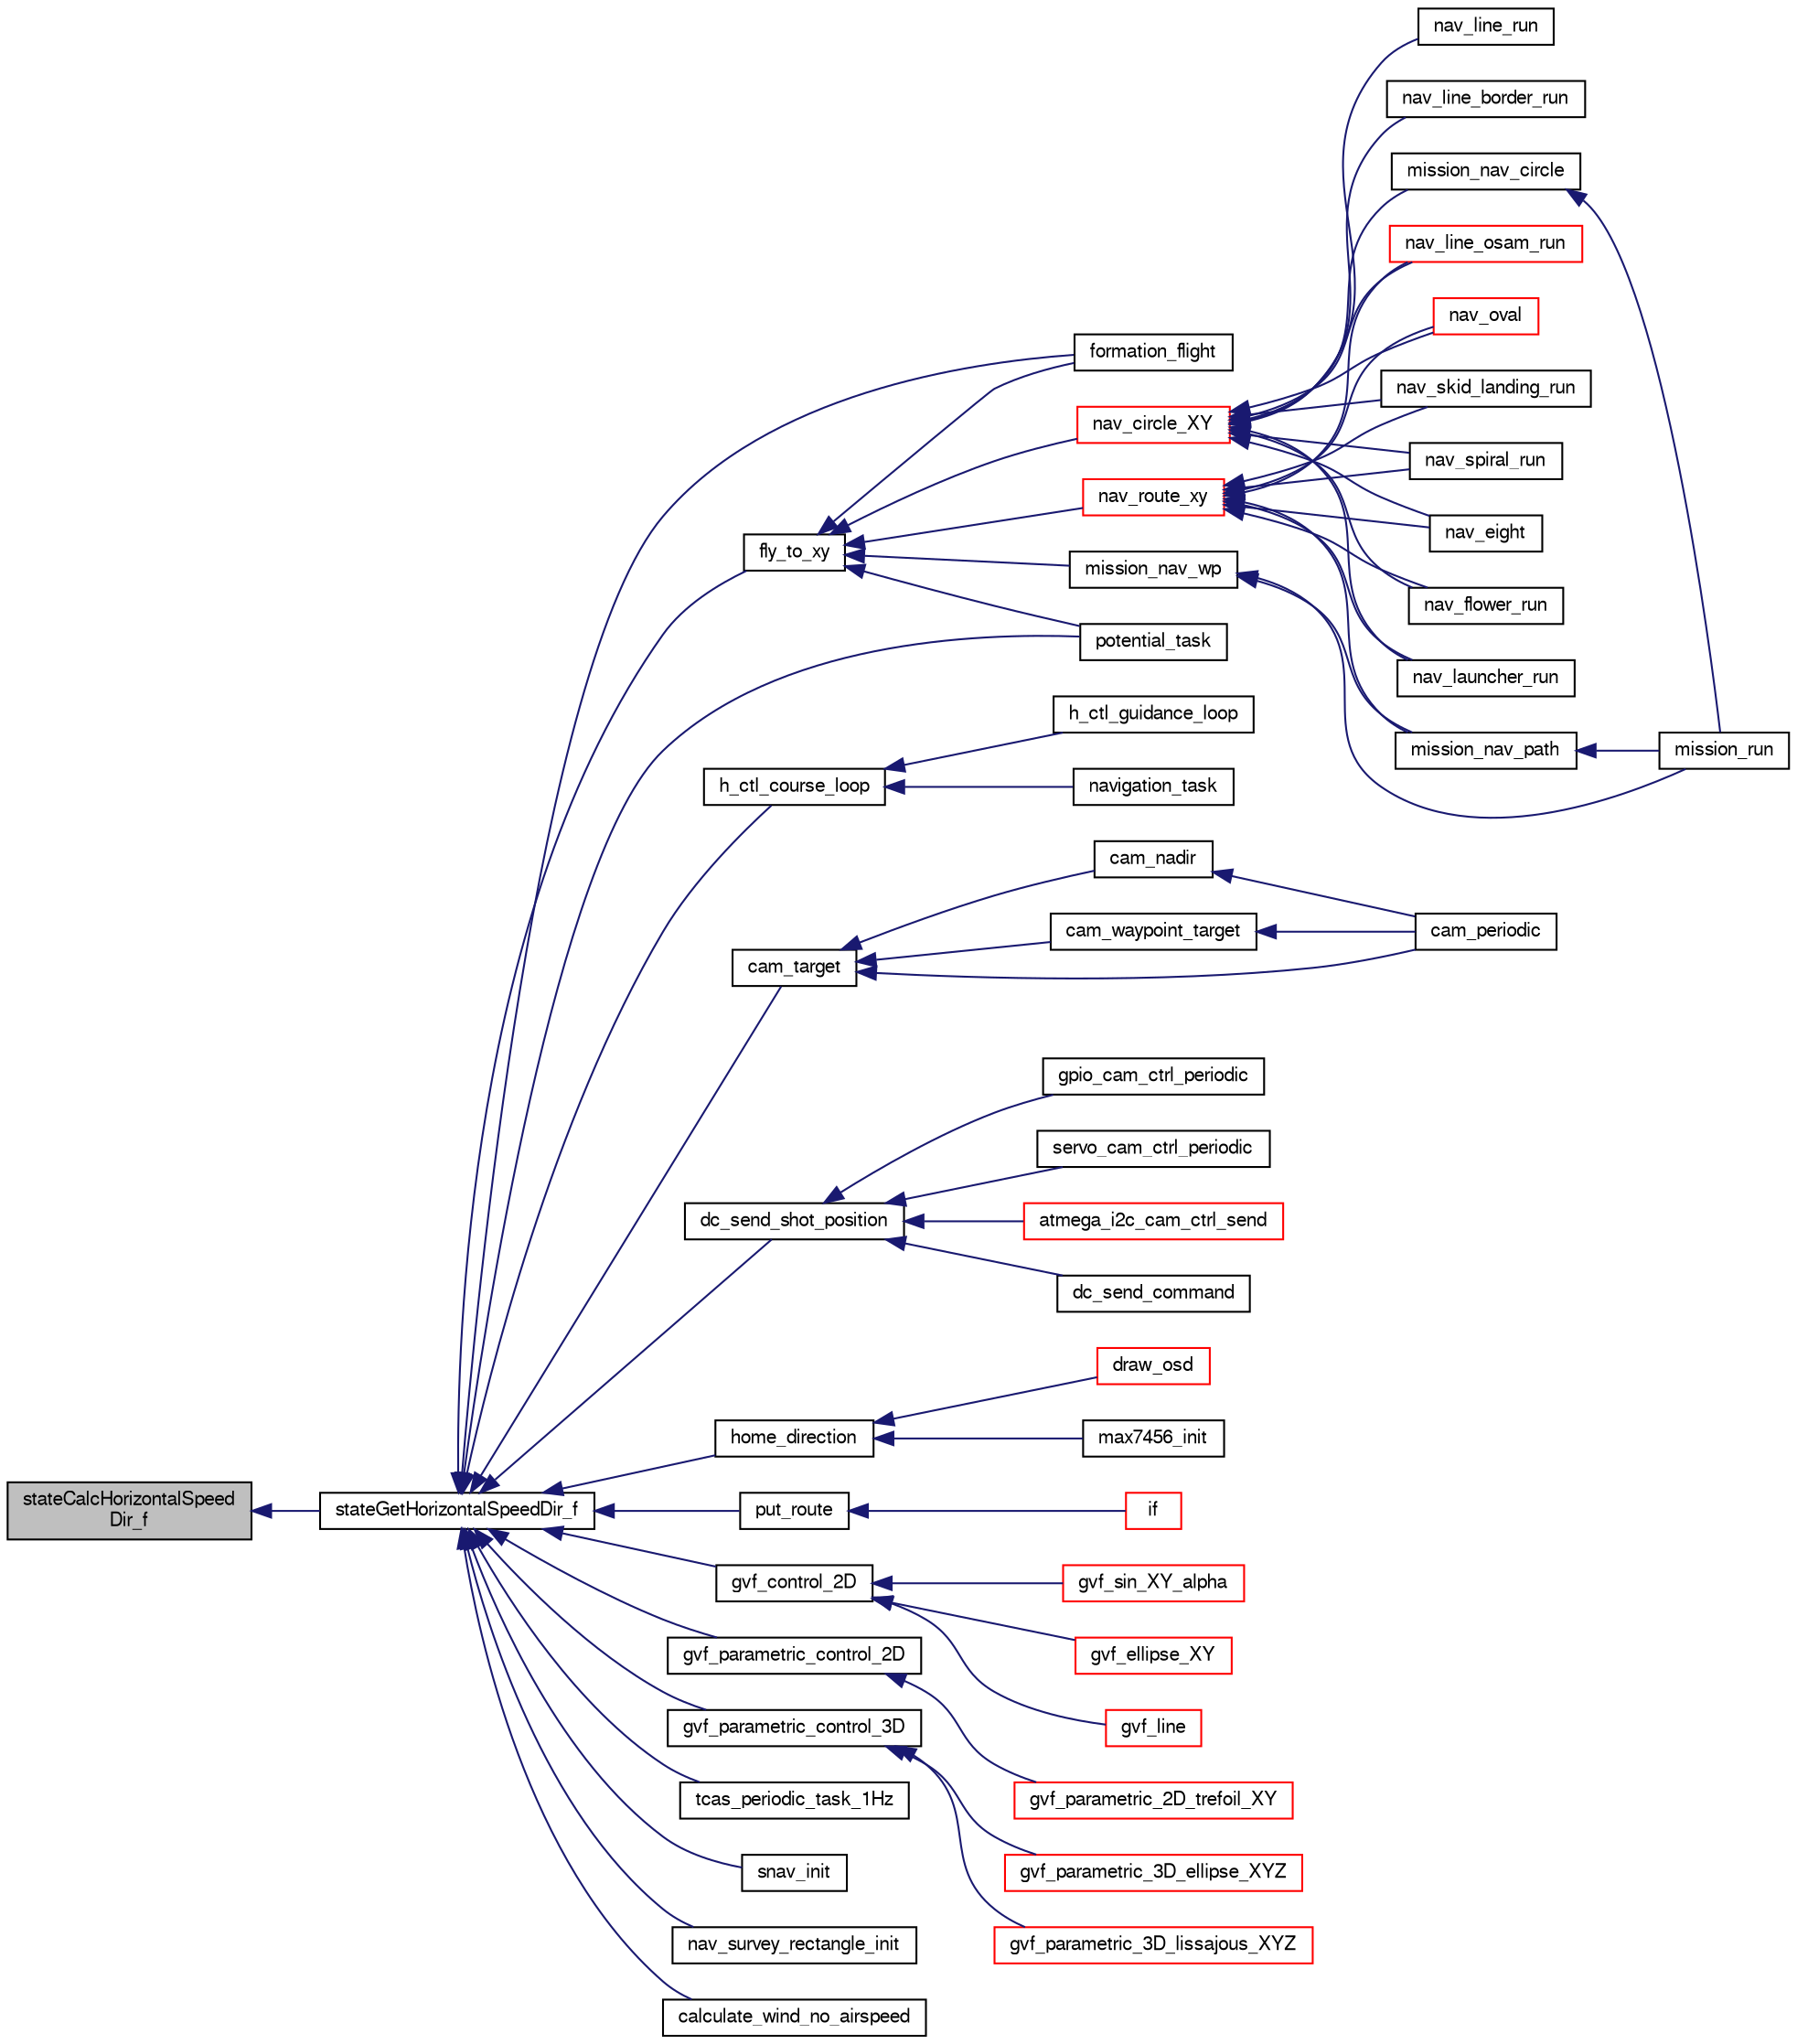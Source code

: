 digraph "stateCalcHorizontalSpeedDir_f"
{
  edge [fontname="FreeSans",fontsize="10",labelfontname="FreeSans",labelfontsize="10"];
  node [fontname="FreeSans",fontsize="10",shape=record];
  rankdir="LR";
  Node1 [label="stateCalcHorizontalSpeed\lDir_f",height=0.2,width=0.4,color="black", fillcolor="grey75", style="filled", fontcolor="black"];
  Node1 -> Node2 [dir="back",color="midnightblue",fontsize="10",style="solid",fontname="FreeSans"];
  Node2 [label="stateGetHorizontalSpeedDir_f",height=0.2,width=0.4,color="black", fillcolor="white", style="filled",URL="$group__state__velocity.html#ga6f8b83126a235daea584aa9ce97f7fac",tooltip="Get dir of horizontal ground speed (float). "];
  Node2 -> Node3 [dir="back",color="midnightblue",fontsize="10",style="solid",fontname="FreeSans"];
  Node3 [label="fly_to_xy",height=0.2,width=0.4,color="black", fillcolor="white", style="filled",URL="$nav_8h.html#ae9d11d2e378b23ecbee86419cbf341f0",tooltip="Computes desired_x, desired_y and desired_course. "];
  Node3 -> Node4 [dir="back",color="midnightblue",fontsize="10",style="solid",fontname="FreeSans"];
  Node4 [label="formation_flight",height=0.2,width=0.4,color="black", fillcolor="white", style="filled",URL="$formation_8h.html#a18de0c4f9e864cb4db84458b33b463dd"];
  Node3 -> Node5 [dir="back",color="midnightblue",fontsize="10",style="solid",fontname="FreeSans"];
  Node5 [label="mission_nav_wp",height=0.2,width=0.4,color="black", fillcolor="white", style="filled",URL="$mission__fw__nav_8c.html#a5b713af884d7efa78b467f7f7976943a",tooltip="Navigation function to a single waypoint. "];
  Node5 -> Node6 [dir="back",color="midnightblue",fontsize="10",style="solid",fontname="FreeSans"];
  Node6 [label="mission_nav_path",height=0.2,width=0.4,color="black", fillcolor="white", style="filled",URL="$mission__fw__nav_8c.html#a9374b1336f206b0728d9d85f11d47ec5",tooltip="Navigation function along a path. "];
  Node6 -> Node7 [dir="back",color="midnightblue",fontsize="10",style="solid",fontname="FreeSans"];
  Node7 [label="mission_run",height=0.2,width=0.4,color="black", fillcolor="white", style="filled",URL="$mission__fw__nav_8c.html#a77c170761e804706933b8eccce1e93ea",tooltip="Run mission. "];
  Node5 -> Node7 [dir="back",color="midnightblue",fontsize="10",style="solid",fontname="FreeSans"];
  Node3 -> Node8 [dir="back",color="midnightblue",fontsize="10",style="solid",fontname="FreeSans"];
  Node8 [label="nav_circle_XY",height=0.2,width=0.4,color="red", fillcolor="white", style="filled",URL="$nav_8h.html#ad1b9d2e8da4a32477ca8bedc0bca86fe",tooltip="Angle from center to mobile. "];
  Node8 -> Node9 [dir="back",color="midnightblue",fontsize="10",style="solid",fontname="FreeSans"];
  Node9 [label="mission_nav_circle",height=0.2,width=0.4,color="black", fillcolor="white", style="filled",URL="$mission__fw__nav_8c.html#a90ebe3cf9de0e38023ac1fb7f3b06f0c",tooltip="Navigation function on a circle. "];
  Node9 -> Node7 [dir="back",color="midnightblue",fontsize="10",style="solid",fontname="FreeSans"];
  Node8 -> Node10 [dir="back",color="midnightblue",fontsize="10",style="solid",fontname="FreeSans"];
  Node10 [label="nav_eight",height=0.2,width=0.4,color="black", fillcolor="white", style="filled",URL="$nav_8h.html#a083964068940390afc5e6621f015c19f",tooltip="Navigation along a figure 8. "];
  Node8 -> Node11 [dir="back",color="midnightblue",fontsize="10",style="solid",fontname="FreeSans"];
  Node11 [label="nav_flower_run",height=0.2,width=0.4,color="black", fillcolor="white", style="filled",URL="$nav__flower_8h.html#a6d71597b4b26b2c8f393f9621972e463"];
  Node8 -> Node12 [dir="back",color="midnightblue",fontsize="10",style="solid",fontname="FreeSans"];
  Node12 [label="nav_launcher_run",height=0.2,width=0.4,color="black", fillcolor="white", style="filled",URL="$nav__launcher_8h.html#ab48c9dc5c6e69f766e06e1c07e230a60"];
  Node8 -> Node13 [dir="back",color="midnightblue",fontsize="10",style="solid",fontname="FreeSans"];
  Node13 [label="nav_line_border_run",height=0.2,width=0.4,color="black", fillcolor="white", style="filled",URL="$nav__line__border_8h.html#ac2fa70e449c4cb7c9c8ef963f182a347"];
  Node8 -> Node14 [dir="back",color="midnightblue",fontsize="10",style="solid",fontname="FreeSans"];
  Node14 [label="nav_line_osam_run",height=0.2,width=0.4,color="red", fillcolor="white", style="filled",URL="$nav__line__osam_8h.html#aeb4d92a3eb13b8b2e4bdac64e0bc86cf"];
  Node8 -> Node15 [dir="back",color="midnightblue",fontsize="10",style="solid",fontname="FreeSans"];
  Node15 [label="nav_line_run",height=0.2,width=0.4,color="black", fillcolor="white", style="filled",URL="$nav__line_8h.html#a7232c16785cc7d5b20a77d94554506f7"];
  Node8 -> Node16 [dir="back",color="midnightblue",fontsize="10",style="solid",fontname="FreeSans"];
  Node16 [label="nav_oval",height=0.2,width=0.4,color="red", fillcolor="white", style="filled",URL="$rotorcraft_2navigation_8h.html#a5a4a7ec5d3cf1734dca01d87b3d1eef5",tooltip="Navigation along a figure O. "];
  Node8 -> Node17 [dir="back",color="midnightblue",fontsize="10",style="solid",fontname="FreeSans"];
  Node17 [label="nav_skid_landing_run",height=0.2,width=0.4,color="black", fillcolor="white", style="filled",URL="$nav__skid__landing_8h.html#a1da9c6326a3875826fe10de3b880f04c"];
  Node8 -> Node18 [dir="back",color="midnightblue",fontsize="10",style="solid",fontname="FreeSans"];
  Node18 [label="nav_spiral_run",height=0.2,width=0.4,color="black", fillcolor="white", style="filled",URL="$nav__spiral_8h.html#a816049b35ed5cc3424ab34f7e5ddf18a"];
  Node3 -> Node19 [dir="back",color="midnightblue",fontsize="10",style="solid",fontname="FreeSans"];
  Node19 [label="nav_route_xy",height=0.2,width=0.4,color="red", fillcolor="white", style="filled",URL="$nav_8h.html#ab4247c9f3dc0417690e1404add032cbe",tooltip="Computes the carrot position along the desired segment. "];
  Node19 -> Node6 [dir="back",color="midnightblue",fontsize="10",style="solid",fontname="FreeSans"];
  Node19 -> Node10 [dir="back",color="midnightblue",fontsize="10",style="solid",fontname="FreeSans"];
  Node19 -> Node11 [dir="back",color="midnightblue",fontsize="10",style="solid",fontname="FreeSans"];
  Node19 -> Node12 [dir="back",color="midnightblue",fontsize="10",style="solid",fontname="FreeSans"];
  Node19 -> Node14 [dir="back",color="midnightblue",fontsize="10",style="solid",fontname="FreeSans"];
  Node19 -> Node16 [dir="back",color="midnightblue",fontsize="10",style="solid",fontname="FreeSans"];
  Node19 -> Node17 [dir="back",color="midnightblue",fontsize="10",style="solid",fontname="FreeSans"];
  Node19 -> Node18 [dir="back",color="midnightblue",fontsize="10",style="solid",fontname="FreeSans"];
  Node3 -> Node20 [dir="back",color="midnightblue",fontsize="10",style="solid",fontname="FreeSans"];
  Node20 [label="potential_task",height=0.2,width=0.4,color="black", fillcolor="white", style="filled",URL="$potential_8h.html#a2ecae8ed4b80ccfece655453a56db7cd"];
  Node2 -> Node21 [dir="back",color="midnightblue",fontsize="10",style="solid",fontname="FreeSans"];
  Node21 [label="h_ctl_course_loop",height=0.2,width=0.4,color="black", fillcolor="white", style="filled",URL="$fixedwing_2stabilization_2stabilization__attitude_8h.html#a02ae04f0f1bbe7588572e87e3dadb381"];
  Node21 -> Node22 [dir="back",color="midnightblue",fontsize="10",style="solid",fontname="FreeSans"];
  Node22 [label="h_ctl_guidance_loop",height=0.2,width=0.4,color="black", fillcolor="white", style="filled",URL="$fixedwing_2guidance_2guidance__h_8h.html#a33f80a675c12489f29ccd436b4e6d25c",tooltip="General guidance logic This will call the proper control loops according to the sub-modes. "];
  Node21 -> Node23 [dir="back",color="midnightblue",fontsize="10",style="solid",fontname="FreeSans"];
  Node23 [label="navigation_task",height=0.2,width=0.4,color="black", fillcolor="white", style="filled",URL="$fixedwing_2autopilot__static_8h.html#a79f823520ea0823e20084686978281e6",tooltip="Control loops FIXME should be somewhere else. "];
  Node2 -> Node24 [dir="back",color="midnightblue",fontsize="10",style="solid",fontname="FreeSans"];
  Node24 [label="cam_target",height=0.2,width=0.4,color="black", fillcolor="white", style="filled",URL="$cam_8c.html#aab3da8ed719ee01699f50450b3df3b13",tooltip="Computes the right angles from target_x, target_y, target_alt. "];
  Node24 -> Node25 [dir="back",color="midnightblue",fontsize="10",style="solid",fontname="FreeSans"];
  Node25 [label="cam_nadir",height=0.2,width=0.4,color="black", fillcolor="white", style="filled",URL="$cam_8c.html#aa5c7c762b35b57ec479e6244f006c5d1",tooltip="Point straight down. "];
  Node25 -> Node26 [dir="back",color="midnightblue",fontsize="10",style="solid",fontname="FreeSans"];
  Node26 [label="cam_periodic",height=0.2,width=0.4,color="black", fillcolor="white", style="filled",URL="$cam_8h.html#a1ac78decc31cdd4c6b7584a8bf42d315",tooltip="For CAM_MODE_AC_TARGET mode. "];
  Node24 -> Node26 [dir="back",color="midnightblue",fontsize="10",style="solid",fontname="FreeSans"];
  Node24 -> Node27 [dir="back",color="midnightblue",fontsize="10",style="solid",fontname="FreeSans"];
  Node27 [label="cam_waypoint_target",height=0.2,width=0.4,color="black", fillcolor="white", style="filled",URL="$cam_8c.html#a91c2133236e62688f7acfe1ab9fe2f11"];
  Node27 -> Node26 [dir="back",color="midnightblue",fontsize="10",style="solid",fontname="FreeSans"];
  Node2 -> Node28 [dir="back",color="midnightblue",fontsize="10",style="solid",fontname="FreeSans"];
  Node28 [label="dc_send_shot_position",height=0.2,width=0.4,color="black", fillcolor="white", style="filled",URL="$dc_8h.html#aaf0625fed2e489322c40c4b2a1904e9a",tooltip="Send Down the coordinates of where the photo was taken. "];
  Node28 -> Node29 [dir="back",color="midnightblue",fontsize="10",style="solid",fontname="FreeSans"];
  Node29 [label="atmega_i2c_cam_ctrl_send",height=0.2,width=0.4,color="red", fillcolor="white", style="filled",URL="$atmega__i2c__cam__ctrl_8h.html#ad7c06f4d1c398ba41252eb2e7ecd1a85"];
  Node28 -> Node30 [dir="back",color="midnightblue",fontsize="10",style="solid",fontname="FreeSans"];
  Node30 [label="dc_send_command",height=0.2,width=0.4,color="black", fillcolor="white", style="filled",URL="$gpio__cam__ctrl_8c.html#a833f16388be36136f5d7d173200d5e95",tooltip="Send Command To Camera. "];
  Node28 -> Node31 [dir="back",color="midnightblue",fontsize="10",style="solid",fontname="FreeSans"];
  Node31 [label="gpio_cam_ctrl_periodic",height=0.2,width=0.4,color="black", fillcolor="white", style="filled",URL="$gpio__cam__ctrl_8h.html#a9ea235d04c38558097d37bc2dacdef1e",tooltip="Periodic. "];
  Node28 -> Node32 [dir="back",color="midnightblue",fontsize="10",style="solid",fontname="FreeSans"];
  Node32 [label="servo_cam_ctrl_periodic",height=0.2,width=0.4,color="black", fillcolor="white", style="filled",URL="$servo__cam__ctrl_8h.html#a8fb28d260287fc333f4d1e110a68db27"];
  Node2 -> Node33 [dir="back",color="midnightblue",fontsize="10",style="solid",fontname="FreeSans"];
  Node33 [label="home_direction",height=0.2,width=0.4,color="black", fillcolor="white", style="filled",URL="$max7456_8c.html#af647f85cf21dab23d18ac36c8beadd20"];
  Node33 -> Node34 [dir="back",color="midnightblue",fontsize="10",style="solid",fontname="FreeSans"];
  Node34 [label="draw_osd",height=0.2,width=0.4,color="red", fillcolor="white", style="filled",URL="$max7456_8c.html#a079837dac11983fe67050e136b0080e4"];
  Node33 -> Node35 [dir="back",color="midnightblue",fontsize="10",style="solid",fontname="FreeSans"];
  Node35 [label="max7456_init",height=0.2,width=0.4,color="black", fillcolor="white", style="filled",URL="$max7456_8h.html#a945116b36ac06fdbb6f4aef0c5e7f7ca"];
  Node2 -> Node36 [dir="back",color="midnightblue",fontsize="10",style="solid",fontname="FreeSans"];
  Node36 [label="put_route",height=0.2,width=0.4,color="black", fillcolor="white", style="filled",URL="$e__identification__fr_8c.html#ad697ac22d1fafd997a6033c81aac40c9"];
  Node36 -> Node37 [dir="back",color="midnightblue",fontsize="10",style="solid",fontname="FreeSans"];
  Node37 [label="if",height=0.2,width=0.4,color="red", fillcolor="white", style="filled",URL="$e__identification__fr_8c.html#a92cffae21318c1d983c63f3afa2a8d87"];
  Node2 -> Node38 [dir="back",color="midnightblue",fontsize="10",style="solid",fontname="FreeSans"];
  Node38 [label="gvf_control_2D",height=0.2,width=0.4,color="black", fillcolor="white", style="filled",URL="$gvf_8h.html#abb4d98f4686f18ac9111291ba7afda77"];
  Node38 -> Node39 [dir="back",color="midnightblue",fontsize="10",style="solid",fontname="FreeSans"];
  Node39 [label="gvf_ellipse_XY",height=0.2,width=0.4,color="red", fillcolor="white", style="filled",URL="$gvf_8h.html#ad4ac74c3e1ae77e925a16e7f6ca93c34"];
  Node38 -> Node40 [dir="back",color="midnightblue",fontsize="10",style="solid",fontname="FreeSans"];
  Node40 [label="gvf_line",height=0.2,width=0.4,color="red", fillcolor="white", style="filled",URL="$gvf_8c.html#aca22fe13ba4f5c352bb27b001010c43f"];
  Node38 -> Node41 [dir="back",color="midnightblue",fontsize="10",style="solid",fontname="FreeSans"];
  Node41 [label="gvf_sin_XY_alpha",height=0.2,width=0.4,color="red", fillcolor="white", style="filled",URL="$gvf_8h.html#a9af1a61d98cb2c59282573ecadeb364d"];
  Node2 -> Node42 [dir="back",color="midnightblue",fontsize="10",style="solid",fontname="FreeSans"];
  Node42 [label="gvf_parametric_control_2D",height=0.2,width=0.4,color="black", fillcolor="white", style="filled",URL="$gvf__parametric_8h.html#a0bf257db90fb490ee9a81e2b11bf4ff0"];
  Node42 -> Node43 [dir="back",color="midnightblue",fontsize="10",style="solid",fontname="FreeSans"];
  Node43 [label="gvf_parametric_2D_trefoil_XY",height=0.2,width=0.4,color="red", fillcolor="white", style="filled",URL="$gvf__parametric_8h.html#a6c8f08d6af72cdf0464bb4e5d045e468",tooltip="2D TRAJECTORIES "];
  Node2 -> Node44 [dir="back",color="midnightblue",fontsize="10",style="solid",fontname="FreeSans"];
  Node44 [label="gvf_parametric_control_3D",height=0.2,width=0.4,color="black", fillcolor="white", style="filled",URL="$gvf__parametric_8h.html#a03440442b6ccf59e11311446f386186e"];
  Node44 -> Node45 [dir="back",color="midnightblue",fontsize="10",style="solid",fontname="FreeSans"];
  Node45 [label="gvf_parametric_3D_ellipse_XYZ",height=0.2,width=0.4,color="red", fillcolor="white", style="filled",URL="$gvf__parametric_8h.html#a3ecdfd7486513cfba5c123d182dd2dde",tooltip="3D TRAJECTORIES "];
  Node44 -> Node46 [dir="back",color="midnightblue",fontsize="10",style="solid",fontname="FreeSans"];
  Node46 [label="gvf_parametric_3D_lissajous_XYZ",height=0.2,width=0.4,color="red", fillcolor="white", style="filled",URL="$gvf__parametric_8h.html#a7746ba6a61f5a79b67c61fe1abca8fce"];
  Node2 -> Node4 [dir="back",color="midnightblue",fontsize="10",style="solid",fontname="FreeSans"];
  Node2 -> Node20 [dir="back",color="midnightblue",fontsize="10",style="solid",fontname="FreeSans"];
  Node2 -> Node47 [dir="back",color="midnightblue",fontsize="10",style="solid",fontname="FreeSans"];
  Node47 [label="tcas_periodic_task_1Hz",height=0.2,width=0.4,color="black", fillcolor="white", style="filled",URL="$tcas_8h.html#adb2f00821358ed6ad0f366e6a2422558"];
  Node2 -> Node48 [dir="back",color="midnightblue",fontsize="10",style="solid",fontname="FreeSans"];
  Node48 [label="snav_init",height=0.2,width=0.4,color="black", fillcolor="white", style="filled",URL="$nav__smooth_8h.html#a99312813a9bf98a2cd69dfd54ff9801b"];
  Node2 -> Node49 [dir="back",color="midnightblue",fontsize="10",style="solid",fontname="FreeSans"];
  Node49 [label="nav_survey_rectangle_init",height=0.2,width=0.4,color="black", fillcolor="white", style="filled",URL="$nav__survey__rectangle_8h.html#acb7f46110d7005aa6fa0e73814a81aef"];
  Node2 -> Node50 [dir="back",color="midnightblue",fontsize="10",style="solid",fontname="FreeSans"];
  Node50 [label="calculate_wind_no_airspeed",height=0.2,width=0.4,color="black", fillcolor="white", style="filled",URL="$uav__recovery_8h.html#aeb19d3dd881fdd134582bf54daecf9a6"];
}
